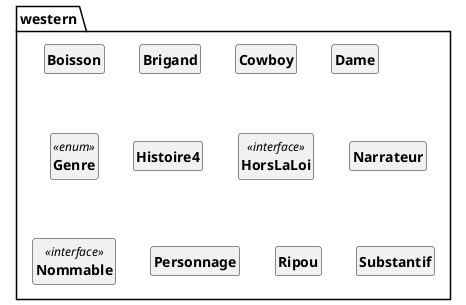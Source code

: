 @startuml
'https://plantuml.com/class-diagram
skinparam style strictuml
skinparam classAttributeIconSize 0
skinparam classFontStyle Bold

hide empty members


package western{

class Boisson{
}
class Brigand{
}
class Cowboy{
}
class Dame{
}
class Genre <<enum>>{
}
class Histoire4{
}
class HorsLaLoi <<interface>>{
}
class Narrateur{
}
class Nommable <<interface>>{
}
class Personnage{
}
class Ripou{
}
class Substantif{
}
@enduml